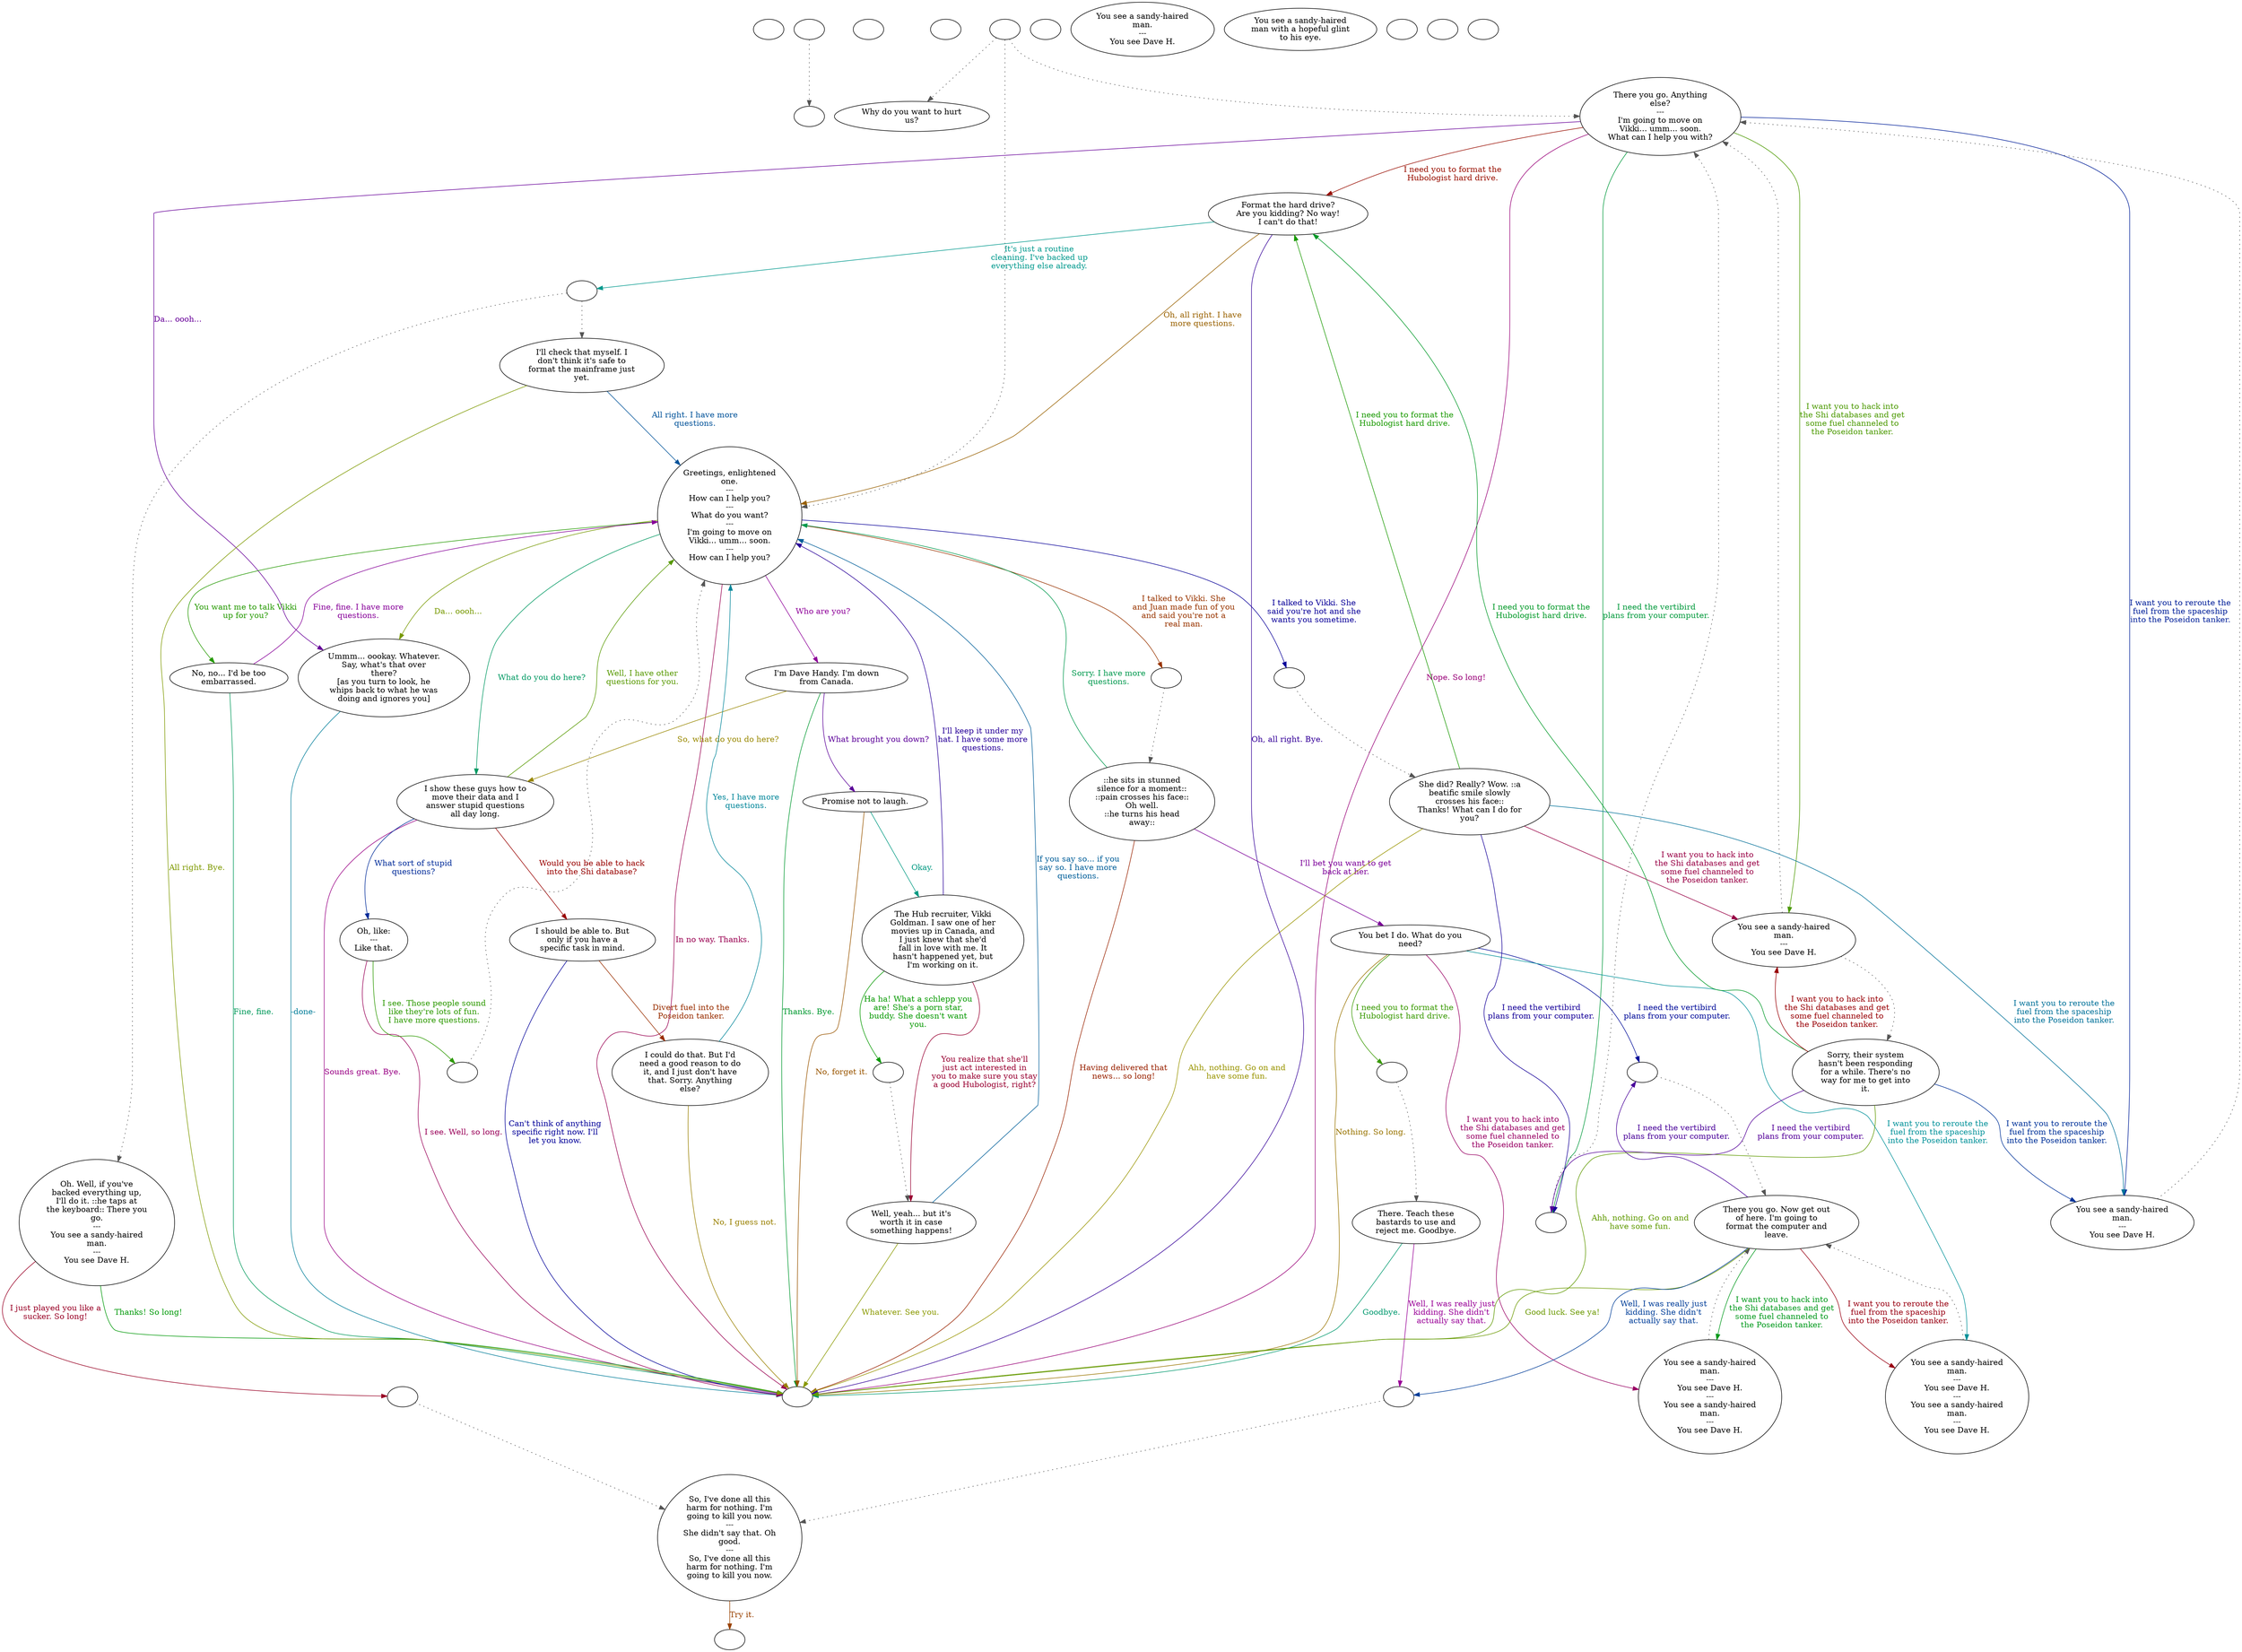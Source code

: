 digraph fcdaveh {
  "checkPartyMembersNearDoor" [style=filled       fillcolor="#FFFFFF"       color="#000000"]
  "checkPartyMembersNearDoor" [label=""]
  "old_pickup_p_proc" [style=filled       fillcolor="#FFFFFF"       color="#000000"]
  "old_pickup_p_proc" [label=""]
  "pickup_p_proc" [style=filled       fillcolor="#FFFFFF"       color="#000000"]
  "pickup_p_proc" -> "old_pickup_p_proc" [style=dotted color="#555555"]
  "pickup_p_proc" [label=""]
  "start" [style=filled       fillcolor="#FFFFFF"       color="#000000"]
  "start" [label=""]
  "critter_p_proc" [style=filled       fillcolor="#FFFFFF"       color="#000000"]
  "critter_p_proc" [label=""]
  "talk_p_proc" [style=filled       fillcolor="#FFFFFF"       color="#000000"]
  "talk_p_proc" -> "Node001" [style=dotted color="#555555"]
  "talk_p_proc" -> "Node015" [style=dotted color="#555555"]
  "talk_p_proc" -> "Node002" [style=dotted color="#555555"]
  "talk_p_proc" [label=""]
  "destroy_p_proc" [style=filled       fillcolor="#FFFFFF"       color="#000000"]
  "destroy_p_proc" [label=""]
  "look_at_p_proc" [style=filled       fillcolor="#FFFFFF"       color="#000000"]
  "look_at_p_proc" [label="You see a sandy-haired\nman.\n---\nYou see Dave H."]
  "description_p_proc" [style=filled       fillcolor="#FFFFFF"       color="#000000"]
  "description_p_proc" [label="You see a sandy-haired\nman with a hopeful glint\nto his eye."]
  "use_skill_on_p_proc" [style=filled       fillcolor="#FFFFFF"       color="#000000"]
  "use_skill_on_p_proc" [label=""]
  "damage_p_proc" [style=filled       fillcolor="#FFFFFF"       color="#000000"]
  "damage_p_proc" [label=""]
  "map_enter_p_proc" [style=filled       fillcolor="#FFFFFF"       color="#000000"]
  "map_enter_p_proc" [label=""]
  "Node998" [style=filled       fillcolor="#FFFFFF"       color="#000000"]
  "Node998" [label=""]
  "Node999" [style=filled       fillcolor="#FFFFFF"       color="#000000"]
  "Node999" [label=""]
  "Node001" [style=filled       fillcolor="#FFFFFF"       color="#000000"]
  "Node001" [label="Why do you want to hurt\nus?"]
  "Node002" [style=filled       fillcolor="#FFFFFF"       color="#000000"]
  "Node002" [label="Greetings, enlightened\none.\n---\nHow can I help you?\n---\nWhat do you want?\n---\nI'm going to move on\nVikki... umm... soon.\n---\nHow can I help you?"]
  "Node002" -> "Node003" [label="Da... oooh..." color="#779900" fontcolor="#779900"]
  "Node002" -> "Node004" [label="Who are you?" color="#8E0099" fontcolor="#8E0099"]
  "Node002" -> "Node005" [label="What do you do here?" color="#009962" fontcolor="#009962"]
  "Node002" -> "Node009a" [label="I talked to Vikki. She\nand Juan made fun of you\nand said you're not a\nreal man." color="#993500" fontcolor="#993500"]
  "Node002" -> "Node014a" [label="I talked to Vikki. She\nsaid you're hot and she\nwants you sometime." color="#090099" fontcolor="#090099"]
  "Node002" -> "Node019" [label="You want me to talk Vikki\nup for you?" color="#249900" fontcolor="#249900"]
  "Node002" -> "Node999" [label="In no way. Thanks." color="#990051" fontcolor="#990051"]
  "Node003" [style=filled       fillcolor="#FFFFFF"       color="#000000"]
  "Node003" [label="Ummm... oookay. Whatever.\nSay, what's that over\nthere?\n[as you turn to look, he\nwhips back to what he was\ndoing and ignores you]"]
  "Node003" -> "Node999" [label="-done-" color="#007D99" fontcolor="#007D99"]
  "Node004" [style=filled       fillcolor="#FFFFFF"       color="#000000"]
  "Node004" [label="I'm Dave Handy. I'm down\nfrom Canada."]
  "Node004" -> "Node005" [label="So, what do you do here?" color="#998800" fontcolor="#998800"]
  "Node004" -> "Node006" [label="What brought you down?" color="#5B0099" fontcolor="#5B0099"]
  "Node004" -> "Node999" [label="Thanks. Bye." color="#00992F" fontcolor="#00992F"]
  "Node005" [style=filled       fillcolor="#FFFFFF"       color="#000000"]
  "Node005" [label="I show these guys how to\nmove their data and I\nanswer stupid questions\nall day long."]
  "Node005" -> "Node020" [label="Would you be able to hack\ninto the Shi database?" color="#990200" fontcolor="#990200"]
  "Node005" -> "Node021" [label="What sort of stupid\nquestions?" color="#002B99" fontcolor="#002B99"]
  "Node005" -> "Node002" [label="Well, I have other\nquestions for you." color="#579900" fontcolor="#579900"]
  "Node005" -> "Node999" [label="Sounds great. Bye." color="#990084" fontcolor="#990084"]
  "Node006" [style=filled       fillcolor="#FFFFFF"       color="#000000"]
  "Node006" [label="Promise not to laugh."]
  "Node006" -> "Node007" [label="Okay." color="#009981" fontcolor="#009981"]
  "Node006" -> "Node999" [label="No, forget it." color="#995500" fontcolor="#995500"]
  "Node007" [style=filled       fillcolor="#FFFFFF"       color="#000000"]
  "Node007" [label="The Hub recruiter, Vikki\nGoldman. I saw one of her\nmovies up in Canada, and\nI just knew that she'd\nfall in love with me. It\nhasn't happened yet, but\nI'm working on it."]
  "Node007" -> "Node002" [label="I'll keep it under my\nhat. I have some more\nquestions." color="#280099" fontcolor="#280099"]
  "Node007" -> "Node008a" [label="Ha ha! What a schlepp you\nare! She's a porn star,\nbuddy. She doesn't want\nyou." color="#059900" fontcolor="#059900"]
  "Node007" -> "Node008" [label="You realize that she'll\njust act interested in\nyou to make sure you stay\na good Hubologist, right?" color="#990031" fontcolor="#990031"]
  "Node008" [style=filled       fillcolor="#FFFFFF"       color="#000000"]
  "Node008" [label="Well, yeah... but it's\nworth it in case\nsomething happens!"]
  "Node008" -> "Node002" [label="If you say so... if you\nsay so. I have more\nquestions." color="#005E99" fontcolor="#005E99"]
  "Node008" -> "Node999" [label="Whatever. See you." color="#8A9900" fontcolor="#8A9900"]
  "Node009" [style=filled       fillcolor="#FFFFFF"       color="#000000"]
  "Node009" [label="::he sits in stunned\nsilence for a moment::\n::pain crosses his face::\nOh well.\n::he turns his head\naway::"]
  "Node009" -> "Node010" [label="I'll bet you want to get\nback at her." color="#7B0099" fontcolor="#7B0099"]
  "Node009" -> "Node002" [label="Sorry. I have more\nquestions." color="#00994E" fontcolor="#00994E"]
  "Node009" -> "Node999" [label="Having delivered that\nnews... so long!" color="#992200" fontcolor="#992200"]
  "Node010" [style=filled       fillcolor="#FFFFFF"       color="#000000"]
  "Node010" [label="You bet I do. What do you\nneed?"]
  "Node010" -> "Node011a" [label="I need the vertibird\nplans from your computer." color="#000B99" fontcolor="#000B99"]
  "Node010" -> "Node012a" [label="I need you to format the\nHubologist hard drive." color="#389900" fontcolor="#389900"]
  "Node010" -> "Node011b" [label="I want you to hack into\nthe Shi databases and get\nsome fuel channeled to\nthe Poseidon tanker." color="#990064" fontcolor="#990064"]
  "Node010" -> "Node011c" [label="I want you to reroute the\nfuel from the spaceship\ninto the Poseidon tanker." color="#009199" fontcolor="#009199"]
  "Node010" -> "Node999" [label="Nothing. So long." color="#997400" fontcolor="#997400"]
  "Node011" [style=filled       fillcolor="#FFFFFF"       color="#000000"]
  "Node011" [label="There you go. Now get out\nof here. I'm going to\nformat the computer and\nleave."]
  "Node011" -> "Node011a" [label="I need the vertibird\nplans from your computer." color="#480099" fontcolor="#480099"]
  "Node011" -> "Node011b" [label="I want you to hack into\nthe Shi databases and get\nsome fuel channeled to\nthe Poseidon tanker." color="#00991B" fontcolor="#00991B"]
  "Node011" -> "Node011c" [label="I want you to reroute the\nfuel from the spaceship\ninto the Poseidon tanker." color="#990012" fontcolor="#990012"]
  "Node011" -> "Node013a" [label="Well, I was really just\nkidding. She didn't\nactually say that." color="#003E99" fontcolor="#003E99"]
  "Node011" -> "Node999" [label="Good luck. See ya!" color="#6B9900" fontcolor="#6B9900"]
  "Node012" [style=filled       fillcolor="#FFFFFF"       color="#000000"]
  "Node012" [label="There. Teach these\nbastards to use and\nreject me. Goodbye."]
  "Node012" -> "Node013a" [label="Well, I was really just\nkidding. She didn't\nactually say that." color="#990097" fontcolor="#990097"]
  "Node012" -> "Node999" [label="Goodbye." color="#00996E" fontcolor="#00996E"]
  "Node013" [style=filled       fillcolor="#FFFFFF"       color="#000000"]
  "Node013" [label="So, I've done all this\nharm for nothing. I'm\ngoing to kill you now.\n---\nShe didn't say that. Oh\ngood.\n---\nSo, I've done all this\nharm for nothing. I'm\ngoing to kill you now."]
  "Node013" -> "Node998" [label="Try it." color="#994100" fontcolor="#994100"]
  "Node014" [style=filled       fillcolor="#FFFFFF"       color="#000000"]
  "Node014" [label="She did? Really? Wow. ::a\nbeatific smile slowly\ncrosses his face::\nThanks! What can I do for\nyou?"]
  "Node014" -> "Node015a" [label="I need the vertibird\nplans from your computer." color="#150099" fontcolor="#150099"]
  "Node014" -> "Node016" [label="I need you to format the\nHubologist hard drive." color="#189900" fontcolor="#189900"]
  "Node014" -> "Node015b" [label="I want you to hack into\nthe Shi databases and get\nsome fuel channeled to\nthe Poseidon tanker." color="#990045" fontcolor="#990045"]
  "Node014" -> "Node015c" [label="I want you to reroute the\nfuel from the spaceship\ninto the Poseidon tanker." color="#007199" fontcolor="#007199"]
  "Node014" -> "Node999" [label="Ahh, nothing. Go on and\nhave some fun." color="#999400" fontcolor="#999400"]
  "Node015" [style=filled       fillcolor="#FFFFFF"       color="#000000"]
  "Node015" [label="There you go. Anything\nelse?\n---\nI'm going to move on\nVikki... umm... soon.\nWhat can I help you with?"]
  "Node015" -> "Node003" [label="Da... oooh..." color="#670099" fontcolor="#670099"]
  "Node015" -> "Node015a" [label="I need the vertibird\nplans from your computer." color="#00993B" fontcolor="#00993B"]
  "Node015" -> "Node016" [label="I need you to format the\nHubologist hard drive." color="#990E00" fontcolor="#990E00"]
  "Node015" -> "Node015c" [label="I want you to reroute the\nfuel from the spaceship\ninto the Poseidon tanker." color="#001F99" fontcolor="#001F99"]
  "Node015" -> "Node015b" [label="I want you to hack into\nthe Shi databases and get\nsome fuel channeled to\nthe Poseidon tanker." color="#4B9900" fontcolor="#4B9900"]
  "Node015" -> "Node999" [label="Nope. So long!" color="#990078" fontcolor="#990078"]
  "Node016" [style=filled       fillcolor="#FFFFFF"       color="#000000"]
  "Node016" [label="Format the hard drive?\nAre you kidding? No way!\nI can't do that!"]
  "Node016" -> "Node1718" [label="It's just a routine\ncleaning. I've backed up\neverything else already." color="#00998D" fontcolor="#00998D"]
  "Node016" -> "Node002" [label="Oh, all right. I have\nmore questions." color="#996100" fontcolor="#996100"]
  "Node016" -> "Node999" [label="Oh, all right. Bye." color="#340099" fontcolor="#340099"]
  "Node017" [style=filled       fillcolor="#FFFFFF"       color="#000000"]
  "Node017" [label="Oh. Well, if you've\nbacked everything up,\nI'll do it. ::he taps at\nthe keyboard:: There you\ngo.\n---\nYou see a sandy-haired\nman.\n---\nYou see Dave H."]
  "Node017" -> "Node999" [label="Thanks! So long!" color="#009908" fontcolor="#009908"]
  "Node017" -> "Node013b" [label="I just played you like a\nsucker. So long!" color="#990025" fontcolor="#990025"]
  "Node018" [style=filled       fillcolor="#FFFFFF"       color="#000000"]
  "Node018" [label="I'll check that myself. I\ndon't think it's safe to\nformat the mainframe just\nyet."]
  "Node018" -> "Node002" [label="All right. I have more\nquestions." color="#005299" fontcolor="#005299"]
  "Node018" -> "Node999" [label="All right. Bye." color="#7E9900" fontcolor="#7E9900"]
  "Node019" [style=filled       fillcolor="#FFFFFF"       color="#000000"]
  "Node019" [label="No, no... I'd be too\nembarrassed."]
  "Node019" -> "Node002" [label="Fine, fine. I have more\nquestions." color="#870099" fontcolor="#870099"]
  "Node019" -> "Node999" [label="Fine, fine." color="#00995A" fontcolor="#00995A"]
  "Node020" [style=filled       fillcolor="#FFFFFF"       color="#000000"]
  "Node020" [label="I should be able to. But\nonly if you have a\nspecific task in mind."]
  "Node020" -> "Node022" [label="Divert fuel into the\nPoseidon tanker." color="#992E00" fontcolor="#992E00"]
  "Node020" -> "Node999" [label="Can't think of anything\nspecific right now. I'll\nlet you know." color="#010099" fontcolor="#010099"]
  "Node021" [style=filled       fillcolor="#FFFFFF"       color="#000000"]
  "Node021" [label="Oh, like:\n---\nLike that."]
  "Node021" -> "Node002a" [label="I see. Those people sound\nlike they're lots of fun.\nI have more questions." color="#2C9900" fontcolor="#2C9900"]
  "Node021" -> "Node999" [label="I see. Well, so long." color="#990058" fontcolor="#990058"]
  "Node022" [style=filled       fillcolor="#FFFFFF"       color="#000000"]
  "Node022" [label="I could do that. But I'd\nneed a good reason to do\nit, and I just don't have\nthat. Sorry. Anything\nelse?"]
  "Node022" -> "Node002" [label="Yes, I have more\nquestions." color="#008599" fontcolor="#008599"]
  "Node022" -> "Node999" [label="No, I guess not." color="#998000" fontcolor="#998000"]
  "Node023" [style=filled       fillcolor="#FFFFFF"       color="#000000"]
  "Node023" [label="Sorry, their system\nhasn't been responding\nfor a while. There's no\nway for me to get into\nit."]
  "Node023" -> "Node015a" [label="I need the vertibird\nplans from your computer." color="#540099" fontcolor="#540099"]
  "Node023" -> "Node016" [label="I need you to format the\nHubologist hard drive." color="#009927" fontcolor="#009927"]
  "Node023" -> "Node015b" [label="I want you to hack into\nthe Shi databases and get\nsome fuel channeled to\nthe Poseidon tanker." color="#990005" fontcolor="#990005"]
  "Node023" -> "Node015c" [label="I want you to reroute the\nfuel from the spaceship\ninto the Poseidon tanker." color="#003299" fontcolor="#003299"]
  "Node023" -> "Node999" [label="Ahh, nothing. Go on and\nhave some fun." color="#5F9900" fontcolor="#5F9900"]
  "Node009a" [style=filled       fillcolor="#FFFFFF"       color="#000000"]
  "Node009a" -> "Node009" [style=dotted color="#555555"]
  "Node009a" [label=""]
  "Node014a" [style=filled       fillcolor="#FFFFFF"       color="#000000"]
  "Node014a" -> "Node014" [style=dotted color="#555555"]
  "Node014a" [label=""]
  "Node008a" [style=filled       fillcolor="#FFFFFF"       color="#000000"]
  "Node008a" -> "Node008" [style=dotted color="#555555"]
  "Node008a" [label=""]
  "Node011a" [style=filled       fillcolor="#FFFFFF"       color="#000000"]
  "Node011a" -> "Node011" [style=dotted color="#555555"]
  "Node011a" [label=""]
  "Node011b" [style=filled       fillcolor="#FFFFFF"       color="#000000"]
  "Node011b" -> "Node011" [style=dotted color="#555555"]
  "Node011b" [label="You see a sandy-haired\nman.\n---\nYou see Dave H.\n---\nYou see a sandy-haired\nman.\n---\nYou see Dave H."]
  "Node011c" [style=filled       fillcolor="#FFFFFF"       color="#000000"]
  "Node011c" -> "Node011" [style=dotted color="#555555"]
  "Node011c" [label="You see a sandy-haired\nman.\n---\nYou see Dave H.\n---\nYou see a sandy-haired\nman.\n---\nYou see Dave H."]
  "Node012a" [style=filled       fillcolor="#FFFFFF"       color="#000000"]
  "Node012a" -> "Node012" [style=dotted color="#555555"]
  "Node012a" [label=""]
  "Node013a" [style=filled       fillcolor="#FFFFFF"       color="#000000"]
  "Node013a" -> "Node013" [style=dotted color="#555555"]
  "Node013a" [label=""]
  "Node015a" [style=filled       fillcolor="#FFFFFF"       color="#000000"]
  "Node015a" -> "Node015" [style=dotted color="#555555"]
  "Node015a" [label=""]
  "Node015b" [style=filled       fillcolor="#FFFFFF"       color="#000000"]
  "Node015b" -> "Node015" [style=dotted color="#555555"]
  "Node015b" -> "Node023" [style=dotted color="#555555"]
  "Node015b" [label="You see a sandy-haired\nman.\n---\nYou see Dave H."]
  "Node015c" [style=filled       fillcolor="#FFFFFF"       color="#000000"]
  "Node015c" -> "Node015" [style=dotted color="#555555"]
  "Node015c" [label="You see a sandy-haired\nman.\n---\nYou see Dave H."]
  "Node1718" [style=filled       fillcolor="#FFFFFF"       color="#000000"]
  "Node1718" -> "Node017" [style=dotted color="#555555"]
  "Node1718" -> "Node018" [style=dotted color="#555555"]
  "Node1718" [label=""]
  "Node013b" [style=filled       fillcolor="#FFFFFF"       color="#000000"]
  "Node013b" -> "Node013" [style=dotted color="#555555"]
  "Node013b" [label=""]
  "Node002a" [style=filled       fillcolor="#FFFFFF"       color="#000000"]
  "Node002a" -> "Node002" [style=dotted color="#555555"]
  "Node002a" [label=""]
}